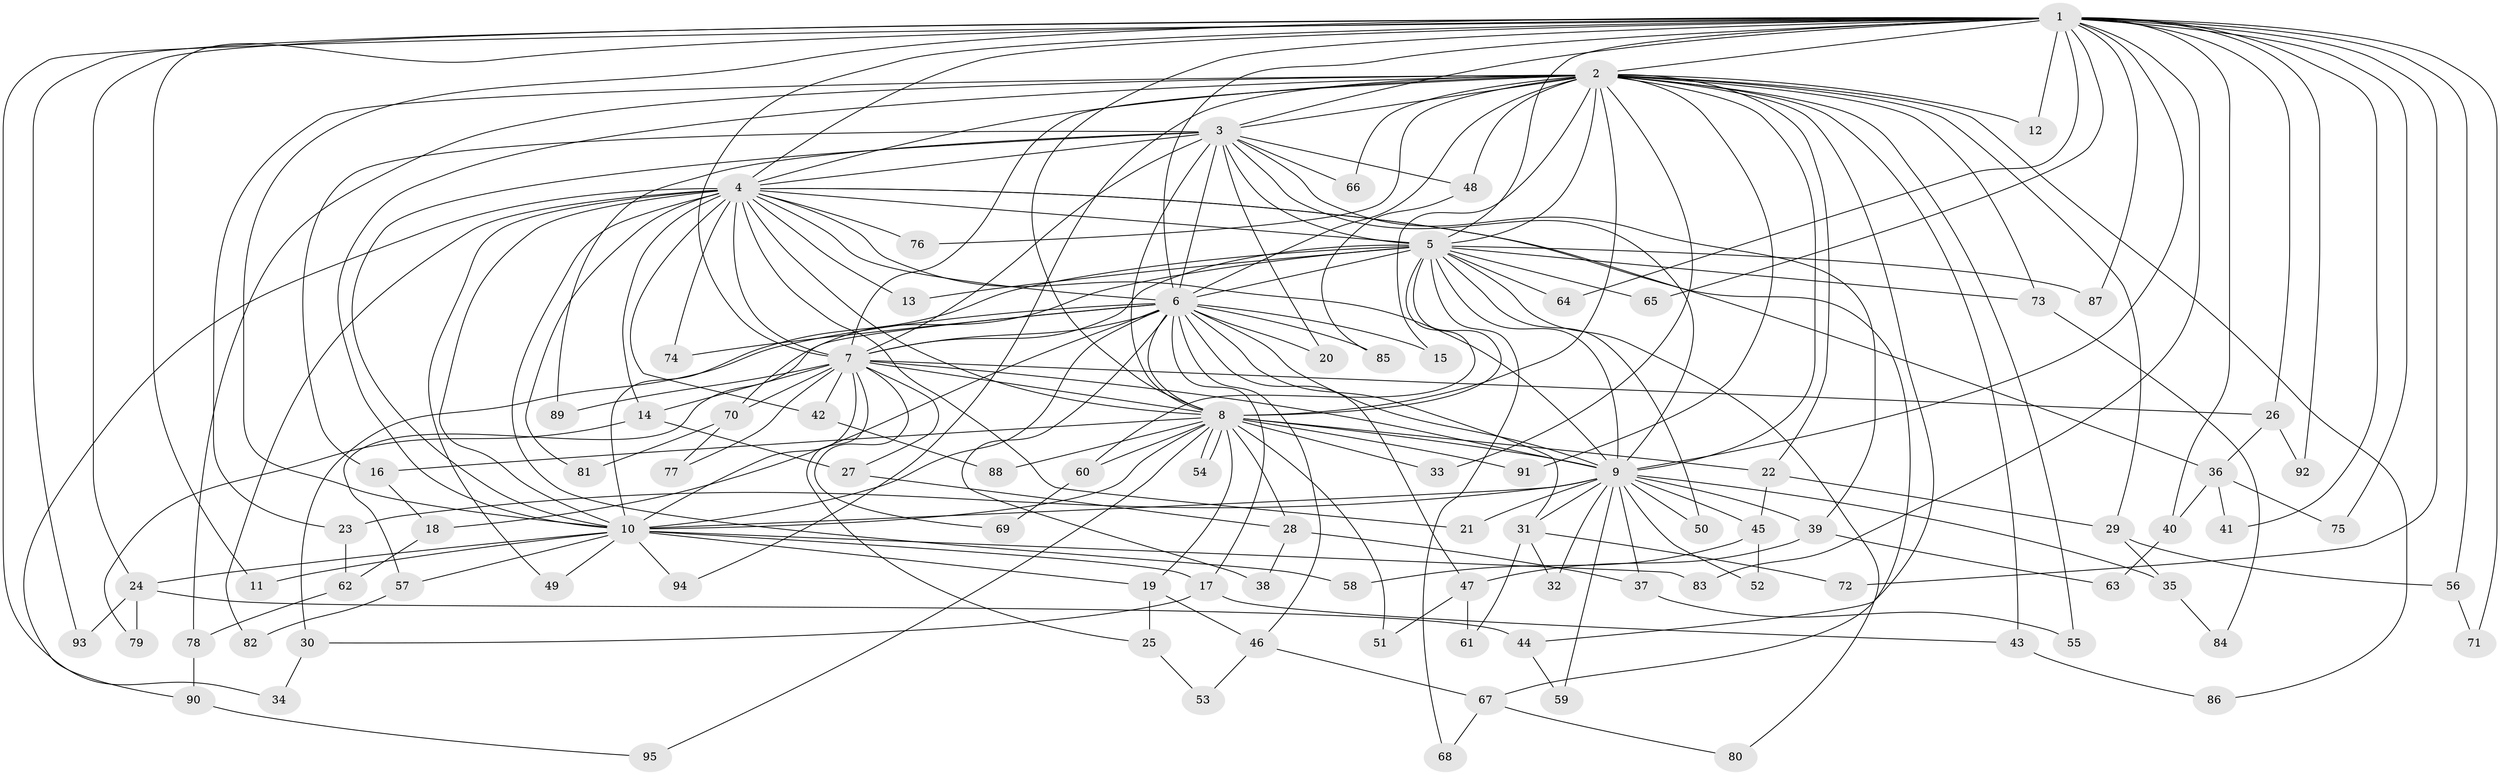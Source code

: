 // Generated by graph-tools (version 1.1) at 2025/49/03/09/25 03:49:36]
// undirected, 95 vertices, 215 edges
graph export_dot {
graph [start="1"]
  node [color=gray90,style=filled];
  1;
  2;
  3;
  4;
  5;
  6;
  7;
  8;
  9;
  10;
  11;
  12;
  13;
  14;
  15;
  16;
  17;
  18;
  19;
  20;
  21;
  22;
  23;
  24;
  25;
  26;
  27;
  28;
  29;
  30;
  31;
  32;
  33;
  34;
  35;
  36;
  37;
  38;
  39;
  40;
  41;
  42;
  43;
  44;
  45;
  46;
  47;
  48;
  49;
  50;
  51;
  52;
  53;
  54;
  55;
  56;
  57;
  58;
  59;
  60;
  61;
  62;
  63;
  64;
  65;
  66;
  67;
  68;
  69;
  70;
  71;
  72;
  73;
  74;
  75;
  76;
  77;
  78;
  79;
  80;
  81;
  82;
  83;
  84;
  85;
  86;
  87;
  88;
  89;
  90;
  91;
  92;
  93;
  94;
  95;
  1 -- 2;
  1 -- 3;
  1 -- 4;
  1 -- 5;
  1 -- 6;
  1 -- 7;
  1 -- 8;
  1 -- 9;
  1 -- 10;
  1 -- 11;
  1 -- 12;
  1 -- 24;
  1 -- 26;
  1 -- 34;
  1 -- 40;
  1 -- 41;
  1 -- 56;
  1 -- 64;
  1 -- 65;
  1 -- 71;
  1 -- 72;
  1 -- 75;
  1 -- 83;
  1 -- 87;
  1 -- 92;
  1 -- 93;
  2 -- 3;
  2 -- 4;
  2 -- 5;
  2 -- 6;
  2 -- 7;
  2 -- 8;
  2 -- 9;
  2 -- 10;
  2 -- 12;
  2 -- 15;
  2 -- 22;
  2 -- 23;
  2 -- 29;
  2 -- 33;
  2 -- 43;
  2 -- 44;
  2 -- 48;
  2 -- 55;
  2 -- 66;
  2 -- 73;
  2 -- 76;
  2 -- 78;
  2 -- 86;
  2 -- 91;
  2 -- 94;
  3 -- 4;
  3 -- 5;
  3 -- 6;
  3 -- 7;
  3 -- 8;
  3 -- 9;
  3 -- 10;
  3 -- 16;
  3 -- 20;
  3 -- 39;
  3 -- 48;
  3 -- 66;
  3 -- 89;
  4 -- 5;
  4 -- 6;
  4 -- 7;
  4 -- 8;
  4 -- 9;
  4 -- 10;
  4 -- 13;
  4 -- 14;
  4 -- 21;
  4 -- 36;
  4 -- 42;
  4 -- 49;
  4 -- 58;
  4 -- 67;
  4 -- 74;
  4 -- 76;
  4 -- 81;
  4 -- 82;
  4 -- 90;
  5 -- 6;
  5 -- 7;
  5 -- 8;
  5 -- 9;
  5 -- 10;
  5 -- 13;
  5 -- 50;
  5 -- 60;
  5 -- 64;
  5 -- 65;
  5 -- 68;
  5 -- 70;
  5 -- 73;
  5 -- 80;
  5 -- 87;
  6 -- 7;
  6 -- 8;
  6 -- 9;
  6 -- 10;
  6 -- 15;
  6 -- 17;
  6 -- 18;
  6 -- 20;
  6 -- 30;
  6 -- 31;
  6 -- 38;
  6 -- 46;
  6 -- 47;
  6 -- 57;
  6 -- 74;
  6 -- 85;
  7 -- 8;
  7 -- 9;
  7 -- 10;
  7 -- 14;
  7 -- 25;
  7 -- 26;
  7 -- 27;
  7 -- 42;
  7 -- 69;
  7 -- 70;
  7 -- 77;
  7 -- 89;
  8 -- 9;
  8 -- 10;
  8 -- 16;
  8 -- 19;
  8 -- 22;
  8 -- 28;
  8 -- 33;
  8 -- 51;
  8 -- 54;
  8 -- 54;
  8 -- 60;
  8 -- 88;
  8 -- 91;
  8 -- 95;
  9 -- 10;
  9 -- 21;
  9 -- 23;
  9 -- 31;
  9 -- 32;
  9 -- 35;
  9 -- 37;
  9 -- 39;
  9 -- 45;
  9 -- 50;
  9 -- 52;
  9 -- 59;
  10 -- 11;
  10 -- 17;
  10 -- 19;
  10 -- 24;
  10 -- 49;
  10 -- 57;
  10 -- 83;
  10 -- 94;
  14 -- 27;
  14 -- 79;
  16 -- 18;
  17 -- 30;
  17 -- 43;
  18 -- 62;
  19 -- 25;
  19 -- 46;
  22 -- 29;
  22 -- 45;
  23 -- 62;
  24 -- 44;
  24 -- 79;
  24 -- 93;
  25 -- 53;
  26 -- 36;
  26 -- 92;
  27 -- 28;
  28 -- 37;
  28 -- 38;
  29 -- 35;
  29 -- 56;
  30 -- 34;
  31 -- 32;
  31 -- 61;
  31 -- 72;
  35 -- 84;
  36 -- 40;
  36 -- 41;
  36 -- 75;
  37 -- 55;
  39 -- 47;
  39 -- 63;
  40 -- 63;
  42 -- 88;
  43 -- 86;
  44 -- 59;
  45 -- 52;
  45 -- 58;
  46 -- 53;
  46 -- 67;
  47 -- 51;
  47 -- 61;
  48 -- 85;
  56 -- 71;
  57 -- 82;
  60 -- 69;
  62 -- 78;
  67 -- 68;
  67 -- 80;
  70 -- 77;
  70 -- 81;
  73 -- 84;
  78 -- 90;
  90 -- 95;
}
